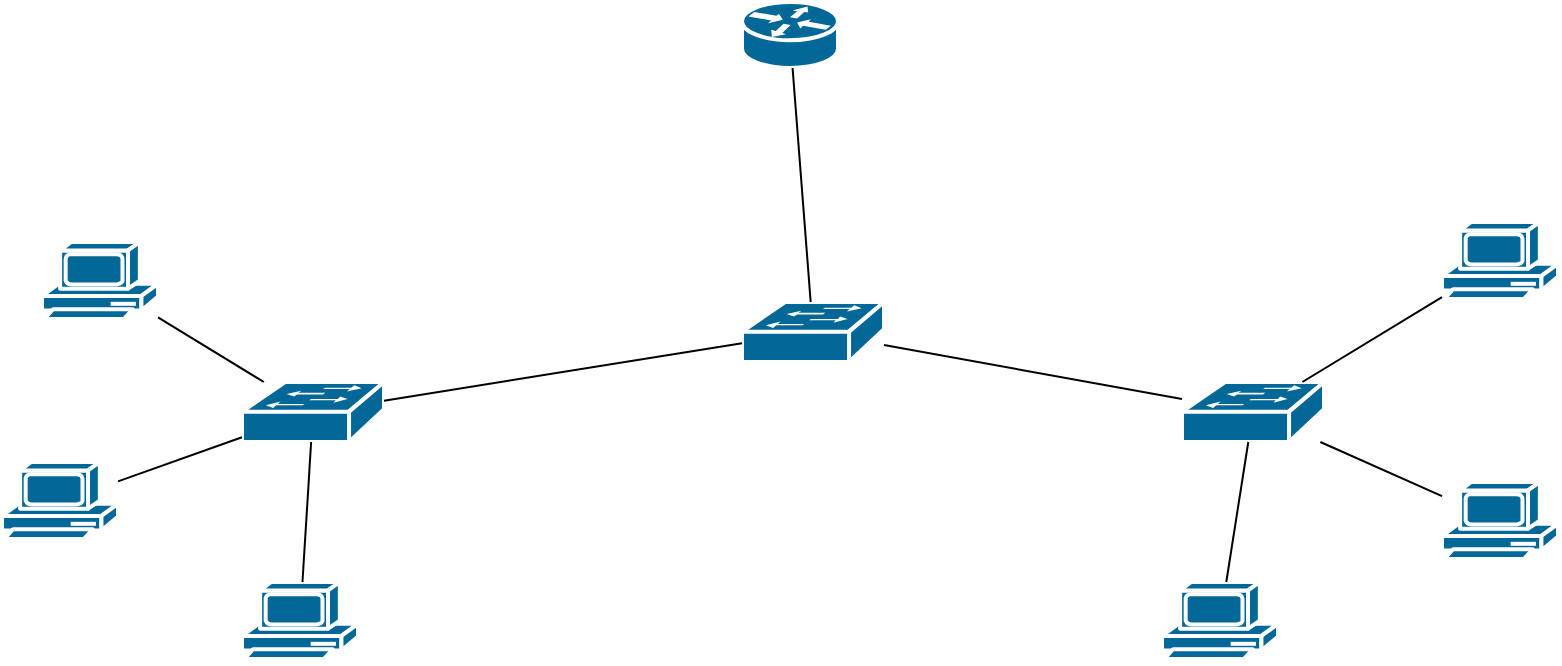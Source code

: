 <mxfile version="26.2.1">
  <diagram name="Página-1" id="BEGrBsFgpgpYIN1WFoCE">
    <mxGraphModel dx="990" dy="574" grid="1" gridSize="10" guides="1" tooltips="1" connect="1" arrows="1" fold="1" page="1" pageScale="1" pageWidth="827" pageHeight="1169" math="0" shadow="0">
      <root>
        <mxCell id="0" />
        <mxCell id="1" parent="0" />
        <mxCell id="qmdzbkhT0GlxcxZyQKuT-1" value="" style="shape=mxgraph.cisco.routers.router;sketch=0;html=1;pointerEvents=1;dashed=0;fillColor=#036897;strokeColor=#ffffff;strokeWidth=2;verticalLabelPosition=bottom;verticalAlign=top;align=center;outlineConnect=0;" vertex="1" parent="1">
          <mxGeometry x="390" y="100" width="48" height="33" as="geometry" />
        </mxCell>
        <mxCell id="qmdzbkhT0GlxcxZyQKuT-3" value="" style="shape=mxgraph.cisco.switches.workgroup_switch;sketch=0;html=1;pointerEvents=1;dashed=0;fillColor=#036897;strokeColor=#ffffff;strokeWidth=2;verticalLabelPosition=bottom;verticalAlign=top;align=center;outlineConnect=0;" vertex="1" parent="1">
          <mxGeometry x="140" y="290" width="71" height="30" as="geometry" />
        </mxCell>
        <mxCell id="qmdzbkhT0GlxcxZyQKuT-4" value="" style="shape=mxgraph.cisco.switches.workgroup_switch;sketch=0;html=1;pointerEvents=1;dashed=0;fillColor=#036897;strokeColor=#ffffff;strokeWidth=2;verticalLabelPosition=bottom;verticalAlign=top;align=center;outlineConnect=0;" vertex="1" parent="1">
          <mxGeometry x="610" y="290" width="71" height="30" as="geometry" />
        </mxCell>
        <mxCell id="qmdzbkhT0GlxcxZyQKuT-5" value="" style="shape=mxgraph.cisco.switches.workgroup_switch;sketch=0;html=1;pointerEvents=1;dashed=0;fillColor=#036897;strokeColor=#ffffff;strokeWidth=2;verticalLabelPosition=bottom;verticalAlign=top;align=center;outlineConnect=0;" vertex="1" parent="1">
          <mxGeometry x="390" y="250" width="71" height="30" as="geometry" />
        </mxCell>
        <mxCell id="qmdzbkhT0GlxcxZyQKuT-6" value="" style="shape=mxgraph.cisco.computers_and_peripherals.pc;sketch=0;html=1;pointerEvents=1;dashed=0;fillColor=#036897;strokeColor=#ffffff;strokeWidth=2;verticalLabelPosition=bottom;verticalAlign=top;align=center;outlineConnect=0;" vertex="1" parent="1">
          <mxGeometry x="20" y="330" width="58" height="40" as="geometry" />
        </mxCell>
        <mxCell id="qmdzbkhT0GlxcxZyQKuT-7" value="" style="shape=mxgraph.cisco.computers_and_peripherals.pc;sketch=0;html=1;pointerEvents=1;dashed=0;fillColor=#036897;strokeColor=#ffffff;strokeWidth=2;verticalLabelPosition=bottom;verticalAlign=top;align=center;outlineConnect=0;" vertex="1" parent="1">
          <mxGeometry x="140" y="390" width="58" height="40" as="geometry" />
        </mxCell>
        <mxCell id="qmdzbkhT0GlxcxZyQKuT-8" value="" style="shape=mxgraph.cisco.computers_and_peripherals.pc;sketch=0;html=1;pointerEvents=1;dashed=0;fillColor=#036897;strokeColor=#ffffff;strokeWidth=2;verticalLabelPosition=bottom;verticalAlign=top;align=center;outlineConnect=0;" vertex="1" parent="1">
          <mxGeometry x="40" y="220" width="58" height="40" as="geometry" />
        </mxCell>
        <mxCell id="qmdzbkhT0GlxcxZyQKuT-9" value="" style="shape=mxgraph.cisco.computers_and_peripherals.pc;sketch=0;html=1;pointerEvents=1;dashed=0;fillColor=#036897;strokeColor=#ffffff;strokeWidth=2;verticalLabelPosition=bottom;verticalAlign=top;align=center;outlineConnect=0;" vertex="1" parent="1">
          <mxGeometry x="600" y="390" width="58" height="40" as="geometry" />
        </mxCell>
        <mxCell id="qmdzbkhT0GlxcxZyQKuT-10" value="" style="shape=mxgraph.cisco.computers_and_peripherals.pc;sketch=0;html=1;pointerEvents=1;dashed=0;fillColor=#036897;strokeColor=#ffffff;strokeWidth=2;verticalLabelPosition=bottom;verticalAlign=top;align=center;outlineConnect=0;" vertex="1" parent="1">
          <mxGeometry x="740" y="340" width="58" height="40" as="geometry" />
        </mxCell>
        <mxCell id="qmdzbkhT0GlxcxZyQKuT-11" value="" style="shape=mxgraph.cisco.computers_and_peripherals.pc;sketch=0;html=1;pointerEvents=1;dashed=0;fillColor=#036897;strokeColor=#ffffff;strokeWidth=2;verticalLabelPosition=bottom;verticalAlign=top;align=center;outlineConnect=0;" vertex="1" parent="1">
          <mxGeometry x="740" y="210" width="58" height="40" as="geometry" />
        </mxCell>
        <mxCell id="qmdzbkhT0GlxcxZyQKuT-12" value="" style="endArrow=none;html=1;rounded=0;" edge="1" parent="1" source="qmdzbkhT0GlxcxZyQKuT-7" target="qmdzbkhT0GlxcxZyQKuT-3">
          <mxGeometry width="50" height="50" relative="1" as="geometry">
            <mxPoint x="300" y="400" as="sourcePoint" />
            <mxPoint x="290" y="300" as="targetPoint" />
          </mxGeometry>
        </mxCell>
        <mxCell id="qmdzbkhT0GlxcxZyQKuT-13" value="" style="endArrow=none;html=1;rounded=0;" edge="1" parent="1" source="qmdzbkhT0GlxcxZyQKuT-6" target="qmdzbkhT0GlxcxZyQKuT-3">
          <mxGeometry width="50" height="50" relative="1" as="geometry">
            <mxPoint x="300" y="400" as="sourcePoint" />
            <mxPoint x="290" y="300" as="targetPoint" />
          </mxGeometry>
        </mxCell>
        <mxCell id="qmdzbkhT0GlxcxZyQKuT-14" value="" style="endArrow=none;html=1;rounded=0;" edge="1" parent="1" source="qmdzbkhT0GlxcxZyQKuT-3" target="qmdzbkhT0GlxcxZyQKuT-8">
          <mxGeometry width="50" height="50" relative="1" as="geometry">
            <mxPoint x="310" y="410" as="sourcePoint" />
            <mxPoint x="300" y="310" as="targetPoint" />
          </mxGeometry>
        </mxCell>
        <mxCell id="qmdzbkhT0GlxcxZyQKuT-15" value="" style="endArrow=none;html=1;rounded=0;" edge="1" parent="1" source="qmdzbkhT0GlxcxZyQKuT-9" target="qmdzbkhT0GlxcxZyQKuT-4">
          <mxGeometry width="50" height="50" relative="1" as="geometry">
            <mxPoint x="320" y="420" as="sourcePoint" />
            <mxPoint x="310" y="320" as="targetPoint" />
          </mxGeometry>
        </mxCell>
        <mxCell id="qmdzbkhT0GlxcxZyQKuT-16" value="" style="endArrow=none;html=1;rounded=0;" edge="1" parent="1" source="qmdzbkhT0GlxcxZyQKuT-10" target="qmdzbkhT0GlxcxZyQKuT-4">
          <mxGeometry width="50" height="50" relative="1" as="geometry">
            <mxPoint x="330" y="430" as="sourcePoint" />
            <mxPoint x="320" y="330" as="targetPoint" />
          </mxGeometry>
        </mxCell>
        <mxCell id="qmdzbkhT0GlxcxZyQKuT-17" value="" style="endArrow=none;html=1;rounded=0;" edge="1" parent="1" source="qmdzbkhT0GlxcxZyQKuT-11" target="qmdzbkhT0GlxcxZyQKuT-4">
          <mxGeometry width="50" height="50" relative="1" as="geometry">
            <mxPoint x="340" y="440" as="sourcePoint" />
            <mxPoint x="330" y="340" as="targetPoint" />
          </mxGeometry>
        </mxCell>
        <mxCell id="qmdzbkhT0GlxcxZyQKuT-18" value="" style="endArrow=none;html=1;rounded=0;" edge="1" parent="1" source="qmdzbkhT0GlxcxZyQKuT-5" target="qmdzbkhT0GlxcxZyQKuT-1">
          <mxGeometry width="50" height="50" relative="1" as="geometry">
            <mxPoint x="350" y="450" as="sourcePoint" />
            <mxPoint x="340" y="350" as="targetPoint" />
          </mxGeometry>
        </mxCell>
        <mxCell id="qmdzbkhT0GlxcxZyQKuT-19" value="" style="endArrow=none;html=1;rounded=0;" edge="1" parent="1" source="qmdzbkhT0GlxcxZyQKuT-5" target="qmdzbkhT0GlxcxZyQKuT-3">
          <mxGeometry width="50" height="50" relative="1" as="geometry">
            <mxPoint x="360" y="460" as="sourcePoint" />
            <mxPoint x="350" y="360" as="targetPoint" />
          </mxGeometry>
        </mxCell>
        <mxCell id="qmdzbkhT0GlxcxZyQKuT-20" value="" style="endArrow=none;html=1;rounded=0;" edge="1" parent="1" source="qmdzbkhT0GlxcxZyQKuT-4" target="qmdzbkhT0GlxcxZyQKuT-5">
          <mxGeometry width="50" height="50" relative="1" as="geometry">
            <mxPoint x="370" y="470" as="sourcePoint" />
            <mxPoint x="360" y="370" as="targetPoint" />
          </mxGeometry>
        </mxCell>
      </root>
    </mxGraphModel>
  </diagram>
</mxfile>
